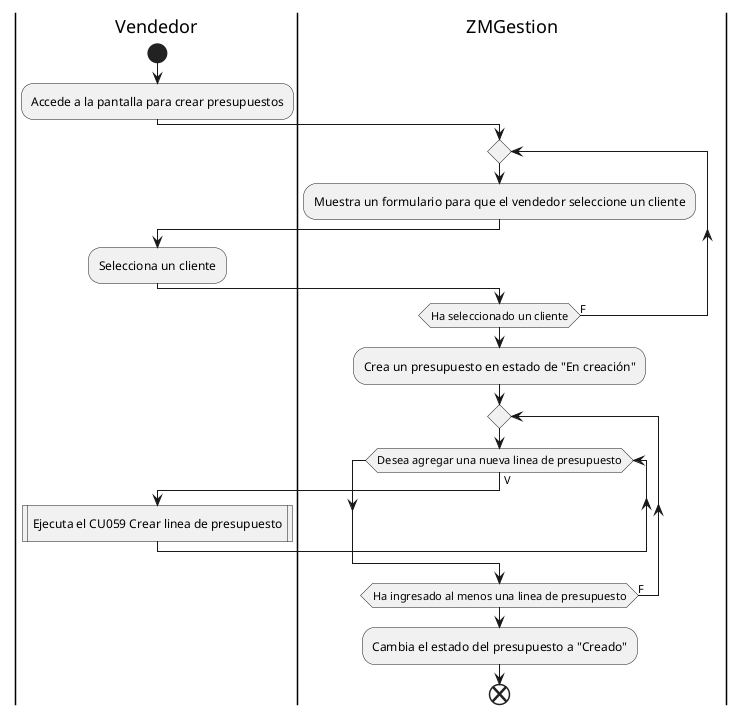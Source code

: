 @startuml crearPresuesto
|Vendedor|
start
:Accede a la pantalla para crear presupuestos;
|ZMGestion|
repeat
:Muestra un formulario para que el vendedor seleccione un cliente;
|Vendedor|
:Selecciona un cliente;
|ZMGestion|
repeat while(Ha seleccionado un cliente) is (F)
:Crea un presupuesto en estado de "En creación";
repeat
while(Desea agregar una nueva linea de presupuesto) is (V)
|Vendedor|
:Ejecuta el CU059 Crear linea de presupuesto|
end while
|ZMGestion|
repeat while(Ha ingresado al menos una linea de presupuesto) is (F)
:Cambia el estado del presupuesto a "Creado";
end
@enduml